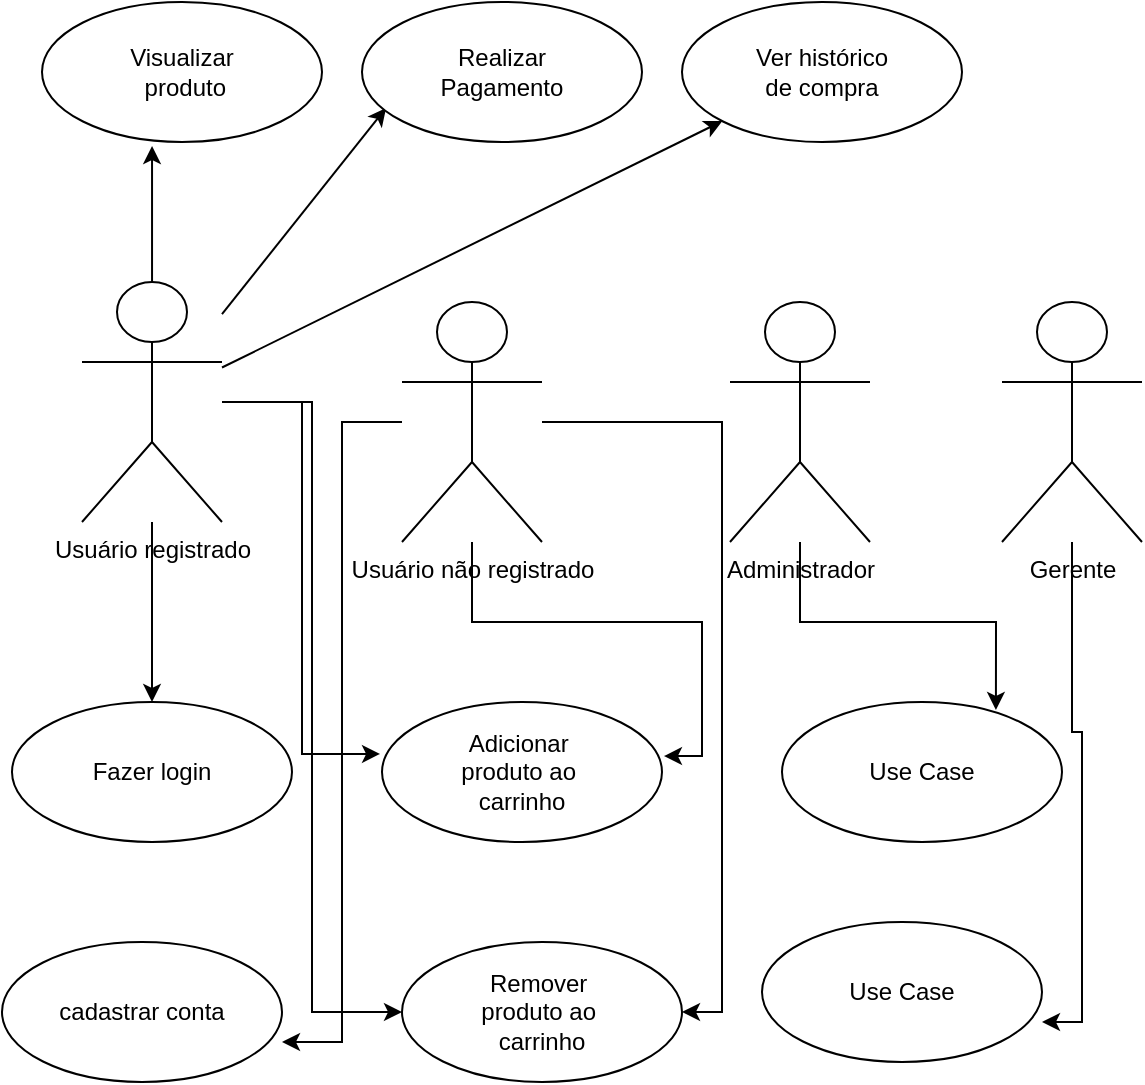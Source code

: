 <mxfile version="24.9.0">
  <diagram name="Página-1" id="XbG3uofU3uGCrIskEWIJ">
    <mxGraphModel dx="1114" dy="600" grid="1" gridSize="10" guides="1" tooltips="1" connect="1" arrows="1" fold="1" page="1" pageScale="1" pageWidth="827" pageHeight="1169" math="0" shadow="0">
      <root>
        <mxCell id="0" />
        <mxCell id="1" parent="0" />
        <mxCell id="hch1gG18QH-EERP9HJ0n-14" style="edgeStyle=orthogonalEdgeStyle;rounded=0;orthogonalLoop=1;jettySize=auto;html=1;entryX=0.5;entryY=0;entryDx=0;entryDy=0;" edge="1" parent="1" source="hch1gG18QH-EERP9HJ0n-1" target="hch1gG18QH-EERP9HJ0n-13">
          <mxGeometry relative="1" as="geometry" />
        </mxCell>
        <mxCell id="hch1gG18QH-EERP9HJ0n-22" style="edgeStyle=orthogonalEdgeStyle;rounded=0;orthogonalLoop=1;jettySize=auto;html=1;entryX=0;entryY=0.5;entryDx=0;entryDy=0;" edge="1" parent="1" source="hch1gG18QH-EERP9HJ0n-1" target="hch1gG18QH-EERP9HJ0n-21">
          <mxGeometry relative="1" as="geometry" />
        </mxCell>
        <mxCell id="hch1gG18QH-EERP9HJ0n-26" style="rounded=0;orthogonalLoop=1;jettySize=auto;html=1;entryX=0.086;entryY=0.757;entryDx=0;entryDy=0;entryPerimeter=0;" edge="1" parent="1" source="hch1gG18QH-EERP9HJ0n-1" target="hch1gG18QH-EERP9HJ0n-25">
          <mxGeometry relative="1" as="geometry" />
        </mxCell>
        <mxCell id="hch1gG18QH-EERP9HJ0n-1" value="Usuário registrado" style="shape=umlActor;verticalLabelPosition=bottom;verticalAlign=top;html=1;" vertex="1" parent="1">
          <mxGeometry x="90" y="230" width="70" height="120" as="geometry" />
        </mxCell>
        <mxCell id="hch1gG18QH-EERP9HJ0n-23" style="edgeStyle=orthogonalEdgeStyle;rounded=0;orthogonalLoop=1;jettySize=auto;html=1;entryX=1;entryY=0.5;entryDx=0;entryDy=0;" edge="1" parent="1" source="hch1gG18QH-EERP9HJ0n-3" target="hch1gG18QH-EERP9HJ0n-21">
          <mxGeometry relative="1" as="geometry">
            <Array as="points">
              <mxPoint x="410" y="300" />
              <mxPoint x="410" y="595" />
            </Array>
          </mxGeometry>
        </mxCell>
        <mxCell id="hch1gG18QH-EERP9HJ0n-3" value="Usuário não registrado&lt;div&gt;&lt;br&gt;&lt;/div&gt;" style="shape=umlActor;verticalLabelPosition=bottom;verticalAlign=top;html=1;" vertex="1" parent="1">
          <mxGeometry x="250" y="240" width="70" height="120" as="geometry" />
        </mxCell>
        <mxCell id="hch1gG18QH-EERP9HJ0n-5" value="Administrador&lt;div&gt;&lt;br&gt;&lt;/div&gt;" style="shape=umlActor;verticalLabelPosition=bottom;verticalAlign=top;html=1;" vertex="1" parent="1">
          <mxGeometry x="414" y="240" width="70" height="120" as="geometry" />
        </mxCell>
        <mxCell id="hch1gG18QH-EERP9HJ0n-10" value="&lt;div&gt;Gerente&lt;/div&gt;" style="shape=umlActor;verticalLabelPosition=bottom;verticalAlign=top;html=1;" vertex="1" parent="1">
          <mxGeometry x="550" y="240" width="70" height="120" as="geometry" />
        </mxCell>
        <mxCell id="hch1gG18QH-EERP9HJ0n-13" value="Fazer login" style="ellipse;whiteSpace=wrap;html=1;" vertex="1" parent="1">
          <mxGeometry x="55" y="440" width="140" height="70" as="geometry" />
        </mxCell>
        <mxCell id="hch1gG18QH-EERP9HJ0n-15" value="cadastrar conta" style="ellipse;whiteSpace=wrap;html=1;" vertex="1" parent="1">
          <mxGeometry x="50" y="560" width="140" height="70" as="geometry" />
        </mxCell>
        <mxCell id="hch1gG18QH-EERP9HJ0n-17" style="edgeStyle=orthogonalEdgeStyle;rounded=0;orthogonalLoop=1;jettySize=auto;html=1;entryX=1;entryY=0.714;entryDx=0;entryDy=0;entryPerimeter=0;" edge="1" parent="1" source="hch1gG18QH-EERP9HJ0n-3" target="hch1gG18QH-EERP9HJ0n-15">
          <mxGeometry relative="1" as="geometry" />
        </mxCell>
        <mxCell id="hch1gG18QH-EERP9HJ0n-18" value="Adicionar&amp;nbsp;&lt;div&gt;produto ao&amp;nbsp;&lt;/div&gt;&lt;div&gt;carrinho&lt;/div&gt;" style="ellipse;whiteSpace=wrap;html=1;" vertex="1" parent="1">
          <mxGeometry x="240" y="440" width="140" height="70" as="geometry" />
        </mxCell>
        <mxCell id="hch1gG18QH-EERP9HJ0n-19" style="edgeStyle=orthogonalEdgeStyle;rounded=0;orthogonalLoop=1;jettySize=auto;html=1;entryX=-0.007;entryY=0.371;entryDx=0;entryDy=0;entryPerimeter=0;" edge="1" parent="1" source="hch1gG18QH-EERP9HJ0n-1" target="hch1gG18QH-EERP9HJ0n-18">
          <mxGeometry relative="1" as="geometry" />
        </mxCell>
        <mxCell id="hch1gG18QH-EERP9HJ0n-20" style="edgeStyle=orthogonalEdgeStyle;rounded=0;orthogonalLoop=1;jettySize=auto;html=1;entryX=1.007;entryY=0.386;entryDx=0;entryDy=0;entryPerimeter=0;" edge="1" parent="1" source="hch1gG18QH-EERP9HJ0n-3" target="hch1gG18QH-EERP9HJ0n-18">
          <mxGeometry relative="1" as="geometry" />
        </mxCell>
        <mxCell id="hch1gG18QH-EERP9HJ0n-21" value="Remover&amp;nbsp;&lt;div&gt;produto ao&amp;nbsp;&lt;/div&gt;&lt;div&gt;carrinho&lt;/div&gt;" style="ellipse;whiteSpace=wrap;html=1;" vertex="1" parent="1">
          <mxGeometry x="250" y="560" width="140" height="70" as="geometry" />
        </mxCell>
        <mxCell id="hch1gG18QH-EERP9HJ0n-24" value="Visualizar&lt;div&gt;&amp;nbsp;produto&lt;/div&gt;" style="ellipse;whiteSpace=wrap;html=1;" vertex="1" parent="1">
          <mxGeometry x="70" y="90" width="140" height="70" as="geometry" />
        </mxCell>
        <mxCell id="hch1gG18QH-EERP9HJ0n-25" value="Realizar&lt;div&gt;Pagamento&lt;/div&gt;" style="ellipse;whiteSpace=wrap;html=1;" vertex="1" parent="1">
          <mxGeometry x="230" y="90" width="140" height="70" as="geometry" />
        </mxCell>
        <mxCell id="hch1gG18QH-EERP9HJ0n-27" style="edgeStyle=orthogonalEdgeStyle;rounded=0;orthogonalLoop=1;jettySize=auto;html=1;entryX=0.393;entryY=1.029;entryDx=0;entryDy=0;entryPerimeter=0;" edge="1" parent="1" source="hch1gG18QH-EERP9HJ0n-1" target="hch1gG18QH-EERP9HJ0n-24">
          <mxGeometry relative="1" as="geometry" />
        </mxCell>
        <mxCell id="hch1gG18QH-EERP9HJ0n-28" value="Ver histórico&lt;div&gt;de compra&lt;/div&gt;" style="ellipse;whiteSpace=wrap;html=1;" vertex="1" parent="1">
          <mxGeometry x="390" y="90" width="140" height="70" as="geometry" />
        </mxCell>
        <mxCell id="hch1gG18QH-EERP9HJ0n-29" style="rounded=0;orthogonalLoop=1;jettySize=auto;html=1;" edge="1" parent="1" source="hch1gG18QH-EERP9HJ0n-1" target="hch1gG18QH-EERP9HJ0n-28">
          <mxGeometry relative="1" as="geometry" />
        </mxCell>
        <mxCell id="hch1gG18QH-EERP9HJ0n-30" value="Use Case" style="ellipse;whiteSpace=wrap;html=1;" vertex="1" parent="1">
          <mxGeometry x="440" y="440" width="140" height="70" as="geometry" />
        </mxCell>
        <mxCell id="hch1gG18QH-EERP9HJ0n-31" value="Use Case" style="ellipse;whiteSpace=wrap;html=1;" vertex="1" parent="1">
          <mxGeometry x="430" y="550" width="140" height="70" as="geometry" />
        </mxCell>
        <mxCell id="hch1gG18QH-EERP9HJ0n-33" style="edgeStyle=orthogonalEdgeStyle;rounded=0;orthogonalLoop=1;jettySize=auto;html=1;entryX=0.764;entryY=0.057;entryDx=0;entryDy=0;entryPerimeter=0;" edge="1" parent="1" source="hch1gG18QH-EERP9HJ0n-5" target="hch1gG18QH-EERP9HJ0n-30">
          <mxGeometry relative="1" as="geometry" />
        </mxCell>
        <mxCell id="hch1gG18QH-EERP9HJ0n-34" style="edgeStyle=orthogonalEdgeStyle;rounded=0;orthogonalLoop=1;jettySize=auto;html=1;entryX=1;entryY=0.714;entryDx=0;entryDy=0;entryPerimeter=0;" edge="1" parent="1" source="hch1gG18QH-EERP9HJ0n-10" target="hch1gG18QH-EERP9HJ0n-31">
          <mxGeometry relative="1" as="geometry" />
        </mxCell>
      </root>
    </mxGraphModel>
  </diagram>
</mxfile>
